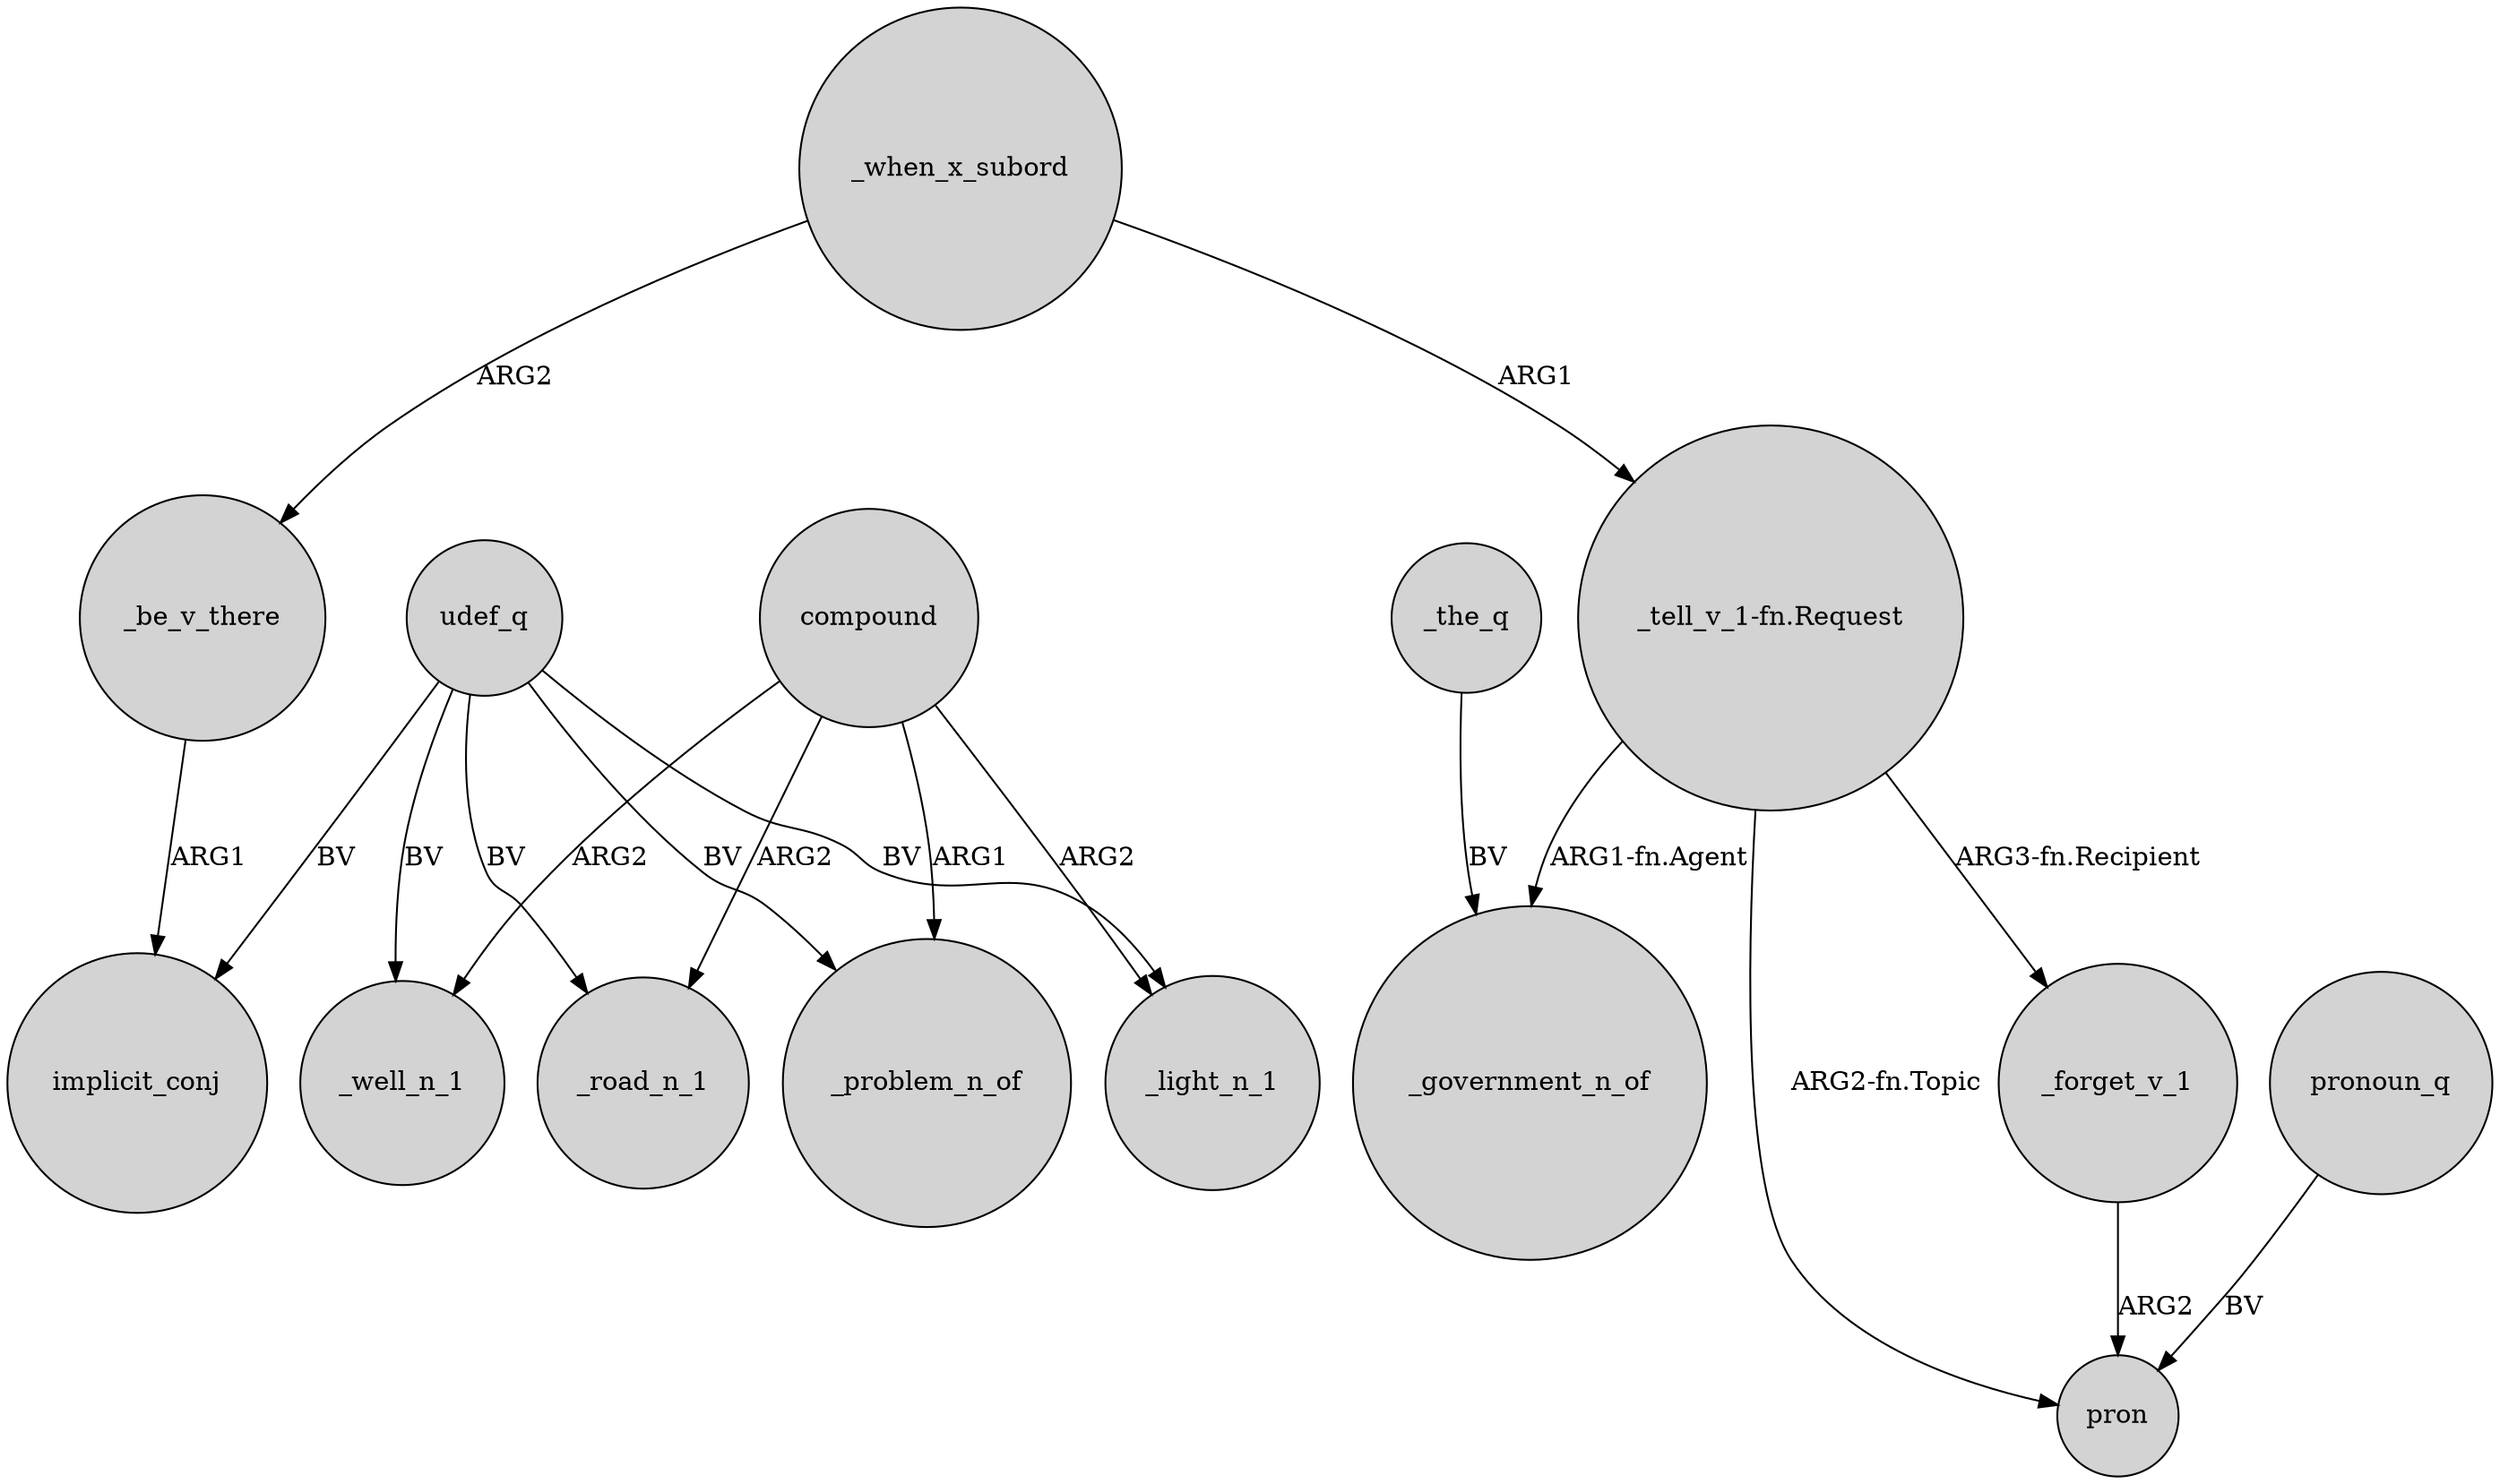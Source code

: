 digraph {
	node [shape=circle style=filled]
	_be_v_there -> implicit_conj [label=ARG1]
	_the_q -> _government_n_of [label=BV]
	compound -> _problem_n_of [label=ARG1]
	compound -> _well_n_1 [label=ARG2]
	_forget_v_1 -> pron [label=ARG2]
	udef_q -> _problem_n_of [label=BV]
	compound -> _light_n_1 [label=ARG2]
	udef_q -> _road_n_1 [label=BV]
	udef_q -> implicit_conj [label=BV]
	udef_q -> _well_n_1 [label=BV]
	compound -> _road_n_1 [label=ARG2]
	"_tell_v_1-fn.Request" -> _government_n_of [label="ARG1-fn.Agent"]
	"_tell_v_1-fn.Request" -> pron [label="ARG2-fn.Topic"]
	_when_x_subord -> _be_v_there [label=ARG2]
	"_tell_v_1-fn.Request" -> _forget_v_1 [label="ARG3-fn.Recipient"]
	udef_q -> _light_n_1 [label=BV]
	_when_x_subord -> "_tell_v_1-fn.Request" [label=ARG1]
	pronoun_q -> pron [label=BV]
}

